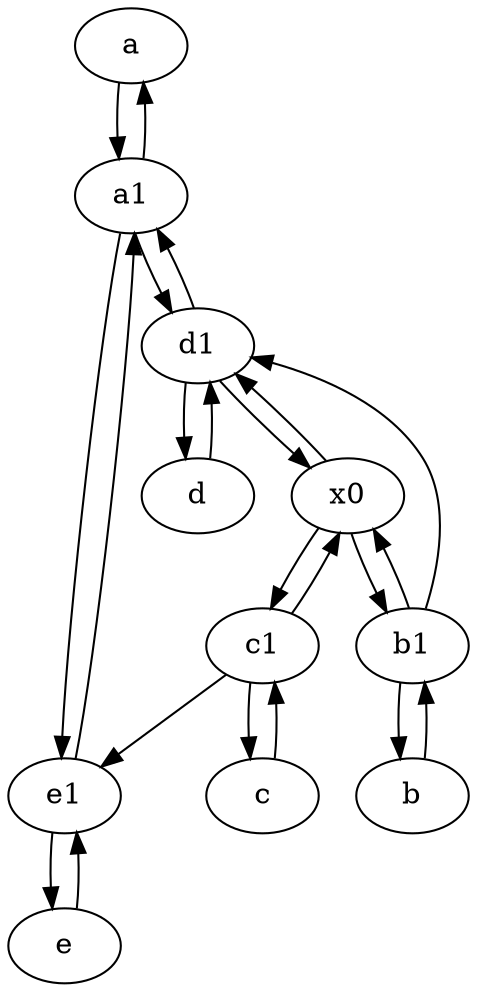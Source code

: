 digraph  {
	a [pos="40,10!"];
	d [pos="20,30!"];
	e1 [pos="25,45!"];
	b [pos="50,20!"];
	c [pos="20,10!"];
	c1 [pos="30,15!"];
	d1 [pos="25,30!"];
	x0;
	e [pos="30,50!"];
	b1 [pos="45,20!"];
	a1 [pos="40,15!"];
	a1 -> e1;
	d -> d1;
	b1 -> d1;
	a -> a1;
	e -> e1;
	a1 -> a;
	b1 -> x0;
	d1 -> x0;
	a1 -> d1;
	x0 -> b1;
	x0 -> c1;
	c1 -> x0;
	b -> b1;
	e1 -> e;
	x0 -> d1;
	d1 -> a1;
	c1 -> e1;
	e1 -> a1;
	b1 -> b;
	d1 -> d;
	c -> c1;
	c1 -> c;

	}